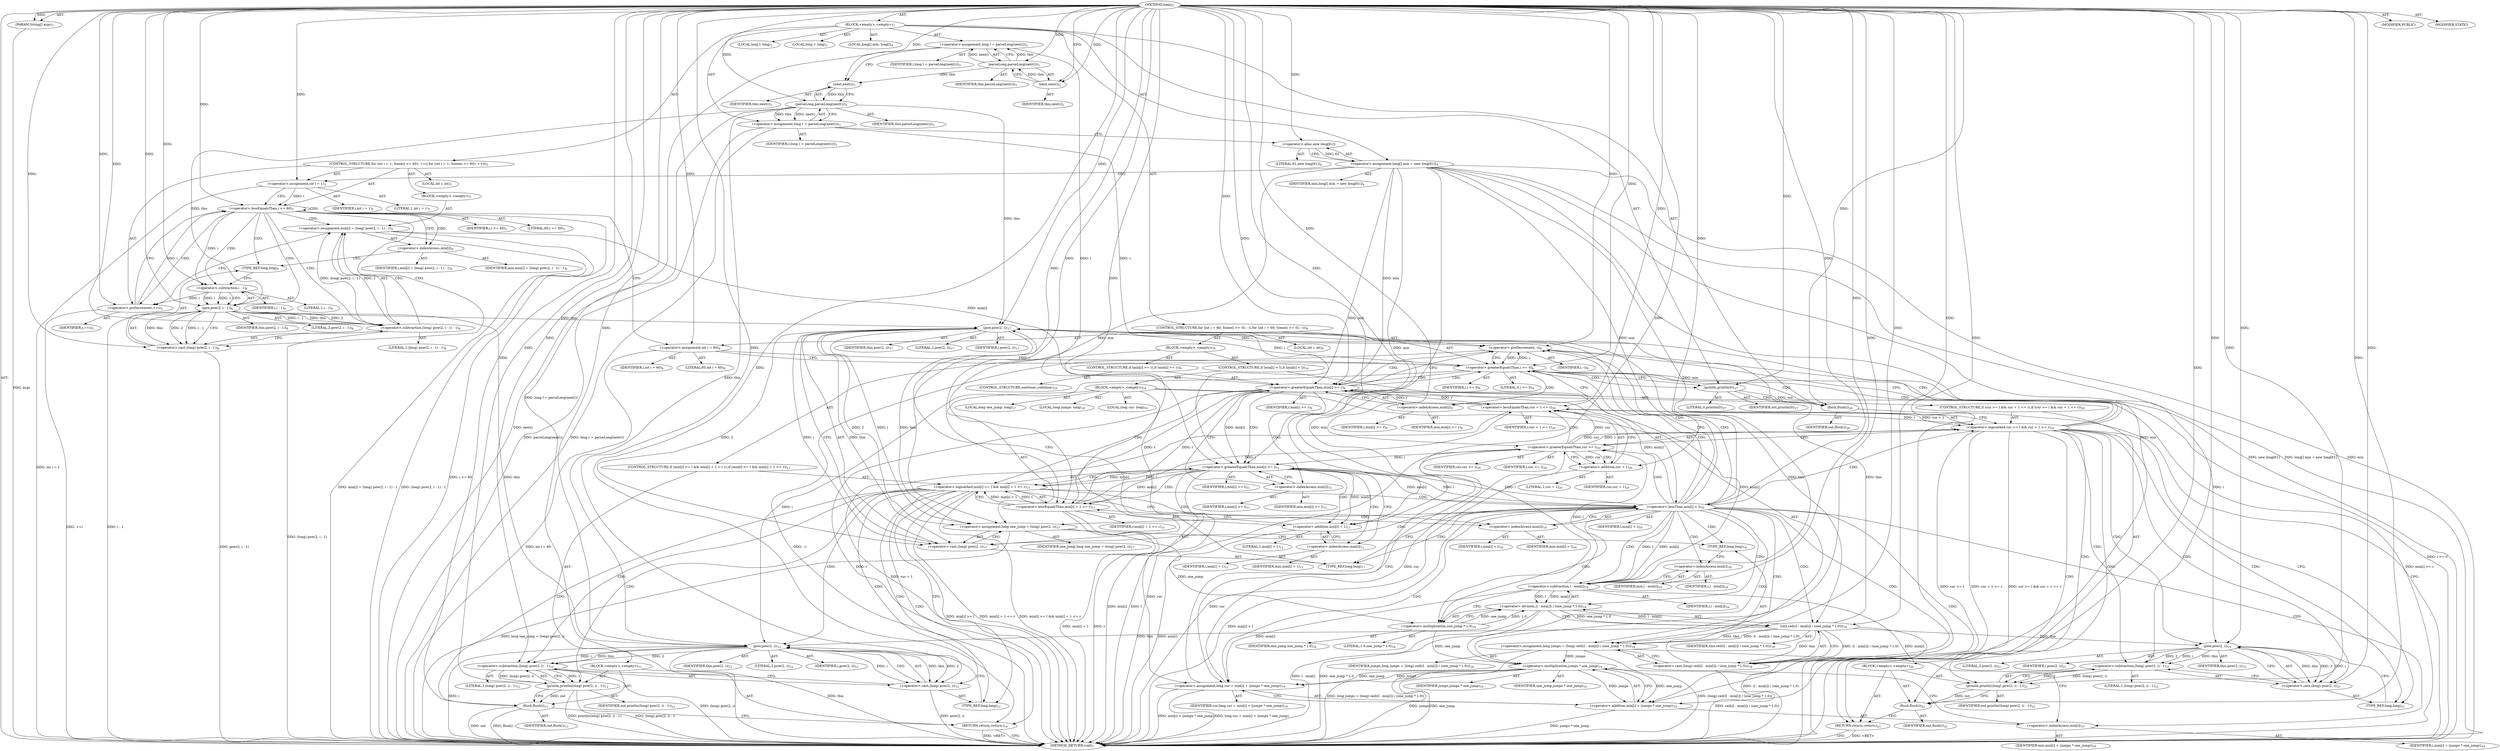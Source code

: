 digraph "main" {  
"17" [label = <(METHOD,main)<SUB>1</SUB>> ]
"18" [label = <(PARAM,String[] args)<SUB>1</SUB>> ]
"19" [label = <(BLOCK,&lt;empty&gt;,&lt;empty&gt;)<SUB>1</SUB>> ]
"20" [label = <(LOCAL,long l: long)<SUB>2</SUB>> ]
"21" [label = <(&lt;operator&gt;.assignment,long l = parseLong(next()))<SUB>2</SUB>> ]
"22" [label = <(IDENTIFIER,l,long l = parseLong(next()))<SUB>2</SUB>> ]
"23" [label = <(parseLong,parseLong(next()))<SUB>2</SUB>> ]
"24" [label = <(IDENTIFIER,this,parseLong(next()))<SUB>2</SUB>> ]
"25" [label = <(next,next())<SUB>2</SUB>> ]
"26" [label = <(IDENTIFIER,this,next())<SUB>2</SUB>> ]
"27" [label = <(LOCAL,long r: long)<SUB>3</SUB>> ]
"28" [label = <(&lt;operator&gt;.assignment,long r = parseLong(next()))<SUB>3</SUB>> ]
"29" [label = <(IDENTIFIER,r,long r = parseLong(next()))<SUB>3</SUB>> ]
"30" [label = <(parseLong,parseLong(next()))<SUB>3</SUB>> ]
"31" [label = <(IDENTIFIER,this,parseLong(next()))<SUB>3</SUB>> ]
"32" [label = <(next,next())<SUB>3</SUB>> ]
"33" [label = <(IDENTIFIER,this,next())<SUB>3</SUB>> ]
"34" [label = <(LOCAL,long[] min: long[])<SUB>4</SUB>> ]
"35" [label = <(&lt;operator&gt;.assignment,long[] min = new long[61])<SUB>4</SUB>> ]
"36" [label = <(IDENTIFIER,min,long[] min = new long[61])<SUB>4</SUB>> ]
"37" [label = <(&lt;operator&gt;.alloc,new long[61])> ]
"38" [label = <(LITERAL,61,new long[61])<SUB>4</SUB>> ]
"39" [label = <(CONTROL_STRUCTURE,for (int i = 1; Some(i &lt;= 60); ++i),for (int i = 1; Some(i &lt;= 60); ++i))<SUB>5</SUB>> ]
"40" [label = <(LOCAL,int i: int)<SUB>5</SUB>> ]
"41" [label = <(&lt;operator&gt;.assignment,int i = 1)<SUB>5</SUB>> ]
"42" [label = <(IDENTIFIER,i,int i = 1)<SUB>5</SUB>> ]
"43" [label = <(LITERAL,1,int i = 1)<SUB>5</SUB>> ]
"44" [label = <(&lt;operator&gt;.lessEqualsThan,i &lt;= 60)<SUB>5</SUB>> ]
"45" [label = <(IDENTIFIER,i,i &lt;= 60)<SUB>5</SUB>> ]
"46" [label = <(LITERAL,60,i &lt;= 60)<SUB>5</SUB>> ]
"47" [label = <(&lt;operator&gt;.preIncrement,++i)<SUB>5</SUB>> ]
"48" [label = <(IDENTIFIER,i,++i)<SUB>5</SUB>> ]
"49" [label = <(BLOCK,&lt;empty&gt;,&lt;empty&gt;)<SUB>5</SUB>> ]
"50" [label = <(&lt;operator&gt;.assignment,min[i] = (long) pow(2, i - 1) - 1)<SUB>6</SUB>> ]
"51" [label = <(&lt;operator&gt;.indexAccess,min[i])<SUB>6</SUB>> ]
"52" [label = <(IDENTIFIER,min,min[i] = (long) pow(2, i - 1) - 1)<SUB>6</SUB>> ]
"53" [label = <(IDENTIFIER,i,min[i] = (long) pow(2, i - 1) - 1)<SUB>6</SUB>> ]
"54" [label = <(&lt;operator&gt;.subtraction,(long) pow(2, i - 1) - 1)<SUB>6</SUB>> ]
"55" [label = <(&lt;operator&gt;.cast,(long) pow(2, i - 1))<SUB>6</SUB>> ]
"56" [label = <(TYPE_REF,long,long)<SUB>6</SUB>> ]
"57" [label = <(pow,pow(2, i - 1))<SUB>6</SUB>> ]
"58" [label = <(IDENTIFIER,this,pow(2, i - 1))<SUB>6</SUB>> ]
"59" [label = <(LITERAL,2,pow(2, i - 1))<SUB>6</SUB>> ]
"60" [label = <(&lt;operator&gt;.subtraction,i - 1)<SUB>6</SUB>> ]
"61" [label = <(IDENTIFIER,i,i - 1)<SUB>6</SUB>> ]
"62" [label = <(LITERAL,1,i - 1)<SUB>6</SUB>> ]
"63" [label = <(LITERAL,1,(long) pow(2, i - 1) - 1)<SUB>6</SUB>> ]
"64" [label = <(CONTROL_STRUCTURE,for (int i = 60; Some(i &gt;= 0); --i),for (int i = 60; Some(i &gt;= 0); --i))<SUB>8</SUB>> ]
"65" [label = <(LOCAL,int i: int)<SUB>8</SUB>> ]
"66" [label = <(&lt;operator&gt;.assignment,int i = 60)<SUB>8</SUB>> ]
"67" [label = <(IDENTIFIER,i,int i = 60)<SUB>8</SUB>> ]
"68" [label = <(LITERAL,60,int i = 60)<SUB>8</SUB>> ]
"69" [label = <(&lt;operator&gt;.greaterEqualsThan,i &gt;= 0)<SUB>8</SUB>> ]
"70" [label = <(IDENTIFIER,i,i &gt;= 0)<SUB>8</SUB>> ]
"71" [label = <(LITERAL,0,i &gt;= 0)<SUB>8</SUB>> ]
"72" [label = <(&lt;operator&gt;.preDecrement,--i)<SUB>8</SUB>> ]
"73" [label = <(IDENTIFIER,i,--i)<SUB>8</SUB>> ]
"74" [label = <(BLOCK,&lt;empty&gt;,&lt;empty&gt;)<SUB>8</SUB>> ]
"75" [label = <(CONTROL_STRUCTURE,if (min[i] &gt;= r),if (min[i] &gt;= r))<SUB>9</SUB>> ]
"76" [label = <(&lt;operator&gt;.greaterEqualsThan,min[i] &gt;= r)<SUB>9</SUB>> ]
"77" [label = <(&lt;operator&gt;.indexAccess,min[i])<SUB>9</SUB>> ]
"78" [label = <(IDENTIFIER,min,min[i] &gt;= r)<SUB>9</SUB>> ]
"79" [label = <(IDENTIFIER,i,min[i] &gt;= r)<SUB>9</SUB>> ]
"80" [label = <(IDENTIFIER,r,min[i] &gt;= r)<SUB>9</SUB>> ]
"81" [label = <(CONTROL_STRUCTURE,continue;,continue;)<SUB>10</SUB>> ]
"82" [label = <(CONTROL_STRUCTURE,if (min[i] &gt;= l &amp;&amp; min[i] + 1 &lt;= r),if (min[i] &gt;= l &amp;&amp; min[i] + 1 &lt;= r))<SUB>11</SUB>> ]
"83" [label = <(&lt;operator&gt;.logicalAnd,min[i] &gt;= l &amp;&amp; min[i] + 1 &lt;= r)<SUB>11</SUB>> ]
"84" [label = <(&lt;operator&gt;.greaterEqualsThan,min[i] &gt;= l)<SUB>11</SUB>> ]
"85" [label = <(&lt;operator&gt;.indexAccess,min[i])<SUB>11</SUB>> ]
"86" [label = <(IDENTIFIER,min,min[i] &gt;= l)<SUB>11</SUB>> ]
"87" [label = <(IDENTIFIER,i,min[i] &gt;= l)<SUB>11</SUB>> ]
"88" [label = <(IDENTIFIER,l,min[i] &gt;= l)<SUB>11</SUB>> ]
"89" [label = <(&lt;operator&gt;.lessEqualsThan,min[i] + 1 &lt;= r)<SUB>11</SUB>> ]
"90" [label = <(&lt;operator&gt;.addition,min[i] + 1)<SUB>11</SUB>> ]
"91" [label = <(&lt;operator&gt;.indexAccess,min[i])<SUB>11</SUB>> ]
"92" [label = <(IDENTIFIER,min,min[i] + 1)<SUB>11</SUB>> ]
"93" [label = <(IDENTIFIER,i,min[i] + 1)<SUB>11</SUB>> ]
"94" [label = <(LITERAL,1,min[i] + 1)<SUB>11</SUB>> ]
"95" [label = <(IDENTIFIER,r,min[i] + 1 &lt;= r)<SUB>11</SUB>> ]
"96" [label = <(BLOCK,&lt;empty&gt;,&lt;empty&gt;)<SUB>11</SUB>> ]
"97" [label = <(println,println((long) pow(2, i) - 1))<SUB>12</SUB>> ]
"98" [label = <(IDENTIFIER,out,println((long) pow(2, i) - 1))<SUB>12</SUB>> ]
"99" [label = <(&lt;operator&gt;.subtraction,(long) pow(2, i) - 1)<SUB>12</SUB>> ]
"100" [label = <(&lt;operator&gt;.cast,(long) pow(2, i))<SUB>12</SUB>> ]
"101" [label = <(TYPE_REF,long,long)<SUB>12</SUB>> ]
"102" [label = <(pow,pow(2, i))<SUB>12</SUB>> ]
"103" [label = <(IDENTIFIER,this,pow(2, i))<SUB>12</SUB>> ]
"104" [label = <(LITERAL,2,pow(2, i))<SUB>12</SUB>> ]
"105" [label = <(IDENTIFIER,i,pow(2, i))<SUB>12</SUB>> ]
"106" [label = <(LITERAL,1,(long) pow(2, i) - 1)<SUB>12</SUB>> ]
"107" [label = <(flush,flush())<SUB>13</SUB>> ]
"108" [label = <(IDENTIFIER,out,flush())<SUB>13</SUB>> ]
"109" [label = <(RETURN,return;,return;)<SUB>14</SUB>> ]
"110" [label = <(CONTROL_STRUCTURE,if (min[i] &lt; l),if (min[i] &lt; l))<SUB>16</SUB>> ]
"111" [label = <(&lt;operator&gt;.lessThan,min[i] &lt; l)<SUB>16</SUB>> ]
"112" [label = <(&lt;operator&gt;.indexAccess,min[i])<SUB>16</SUB>> ]
"113" [label = <(IDENTIFIER,min,min[i] &lt; l)<SUB>16</SUB>> ]
"114" [label = <(IDENTIFIER,i,min[i] &lt; l)<SUB>16</SUB>> ]
"115" [label = <(IDENTIFIER,l,min[i] &lt; l)<SUB>16</SUB>> ]
"116" [label = <(BLOCK,&lt;empty&gt;,&lt;empty&gt;)<SUB>16</SUB>> ]
"117" [label = <(LOCAL,long one_jump: long)<SUB>17</SUB>> ]
"118" [label = <(&lt;operator&gt;.assignment,long one_jump = (long) pow(2, i))<SUB>17</SUB>> ]
"119" [label = <(IDENTIFIER,one_jump,long one_jump = (long) pow(2, i))<SUB>17</SUB>> ]
"120" [label = <(&lt;operator&gt;.cast,(long) pow(2, i))<SUB>17</SUB>> ]
"121" [label = <(TYPE_REF,long,long)<SUB>17</SUB>> ]
"122" [label = <(pow,pow(2, i))<SUB>17</SUB>> ]
"123" [label = <(IDENTIFIER,this,pow(2, i))<SUB>17</SUB>> ]
"124" [label = <(LITERAL,2,pow(2, i))<SUB>17</SUB>> ]
"125" [label = <(IDENTIFIER,i,pow(2, i))<SUB>17</SUB>> ]
"126" [label = <(LOCAL,long jumps: long)<SUB>18</SUB>> ]
"127" [label = <(&lt;operator&gt;.assignment,long jumps = (long) ceil((l - min[i]) / (one_jump * 1.0)))<SUB>18</SUB>> ]
"128" [label = <(IDENTIFIER,jumps,long jumps = (long) ceil((l - min[i]) / (one_jump * 1.0)))<SUB>18</SUB>> ]
"129" [label = <(&lt;operator&gt;.cast,(long) ceil((l - min[i]) / (one_jump * 1.0)))<SUB>18</SUB>> ]
"130" [label = <(TYPE_REF,long,long)<SUB>18</SUB>> ]
"131" [label = <(ceil,ceil((l - min[i]) / (one_jump * 1.0)))<SUB>18</SUB>> ]
"132" [label = <(IDENTIFIER,this,ceil((l - min[i]) / (one_jump * 1.0)))<SUB>18</SUB>> ]
"133" [label = <(&lt;operator&gt;.division,(l - min[i]) / (one_jump * 1.0))<SUB>18</SUB>> ]
"134" [label = <(&lt;operator&gt;.subtraction,l - min[i])<SUB>18</SUB>> ]
"135" [label = <(IDENTIFIER,l,l - min[i])<SUB>18</SUB>> ]
"136" [label = <(&lt;operator&gt;.indexAccess,min[i])<SUB>18</SUB>> ]
"137" [label = <(IDENTIFIER,min,l - min[i])<SUB>18</SUB>> ]
"138" [label = <(IDENTIFIER,i,l - min[i])<SUB>18</SUB>> ]
"139" [label = <(&lt;operator&gt;.multiplication,one_jump * 1.0)<SUB>18</SUB>> ]
"140" [label = <(IDENTIFIER,one_jump,one_jump * 1.0)<SUB>18</SUB>> ]
"141" [label = <(LITERAL,1.0,one_jump * 1.0)<SUB>18</SUB>> ]
"142" [label = <(LOCAL,long cur: long)<SUB>19</SUB>> ]
"143" [label = <(&lt;operator&gt;.assignment,long cur = min[i] + (jumps * one_jump))<SUB>19</SUB>> ]
"144" [label = <(IDENTIFIER,cur,long cur = min[i] + (jumps * one_jump))<SUB>19</SUB>> ]
"145" [label = <(&lt;operator&gt;.addition,min[i] + (jumps * one_jump))<SUB>19</SUB>> ]
"146" [label = <(&lt;operator&gt;.indexAccess,min[i])<SUB>19</SUB>> ]
"147" [label = <(IDENTIFIER,min,min[i] + (jumps * one_jump))<SUB>19</SUB>> ]
"148" [label = <(IDENTIFIER,i,min[i] + (jumps * one_jump))<SUB>19</SUB>> ]
"149" [label = <(&lt;operator&gt;.multiplication,jumps * one_jump)<SUB>19</SUB>> ]
"150" [label = <(IDENTIFIER,jumps,jumps * one_jump)<SUB>19</SUB>> ]
"151" [label = <(IDENTIFIER,one_jump,jumps * one_jump)<SUB>19</SUB>> ]
"152" [label = <(CONTROL_STRUCTURE,if (cur &gt;= l &amp;&amp; cur + 1 &lt;= r),if (cur &gt;= l &amp;&amp; cur + 1 &lt;= r))<SUB>20</SUB>> ]
"153" [label = <(&lt;operator&gt;.logicalAnd,cur &gt;= l &amp;&amp; cur + 1 &lt;= r)<SUB>20</SUB>> ]
"154" [label = <(&lt;operator&gt;.greaterEqualsThan,cur &gt;= l)<SUB>20</SUB>> ]
"155" [label = <(IDENTIFIER,cur,cur &gt;= l)<SUB>20</SUB>> ]
"156" [label = <(IDENTIFIER,l,cur &gt;= l)<SUB>20</SUB>> ]
"157" [label = <(&lt;operator&gt;.lessEqualsThan,cur + 1 &lt;= r)<SUB>20</SUB>> ]
"158" [label = <(&lt;operator&gt;.addition,cur + 1)<SUB>20</SUB>> ]
"159" [label = <(IDENTIFIER,cur,cur + 1)<SUB>20</SUB>> ]
"160" [label = <(LITERAL,1,cur + 1)<SUB>20</SUB>> ]
"161" [label = <(IDENTIFIER,r,cur + 1 &lt;= r)<SUB>20</SUB>> ]
"162" [label = <(BLOCK,&lt;empty&gt;,&lt;empty&gt;)<SUB>20</SUB>> ]
"163" [label = <(println,println((long) pow(2, i) - 1))<SUB>21</SUB>> ]
"164" [label = <(IDENTIFIER,out,println((long) pow(2, i) - 1))<SUB>21</SUB>> ]
"165" [label = <(&lt;operator&gt;.subtraction,(long) pow(2, i) - 1)<SUB>21</SUB>> ]
"166" [label = <(&lt;operator&gt;.cast,(long) pow(2, i))<SUB>21</SUB>> ]
"167" [label = <(TYPE_REF,long,long)<SUB>21</SUB>> ]
"168" [label = <(pow,pow(2, i))<SUB>21</SUB>> ]
"169" [label = <(IDENTIFIER,this,pow(2, i))<SUB>21</SUB>> ]
"170" [label = <(LITERAL,2,pow(2, i))<SUB>21</SUB>> ]
"171" [label = <(IDENTIFIER,i,pow(2, i))<SUB>21</SUB>> ]
"172" [label = <(LITERAL,1,(long) pow(2, i) - 1)<SUB>21</SUB>> ]
"173" [label = <(flush,flush())<SUB>22</SUB>> ]
"174" [label = <(IDENTIFIER,out,flush())<SUB>22</SUB>> ]
"175" [label = <(RETURN,return;,return;)<SUB>23</SUB>> ]
"176" [label = <(println,println(0))<SUB>27</SUB>> ]
"177" [label = <(IDENTIFIER,out,println(0))<SUB>27</SUB>> ]
"178" [label = <(LITERAL,0,println(0))<SUB>27</SUB>> ]
"179" [label = <(flush,flush())<SUB>28</SUB>> ]
"180" [label = <(IDENTIFIER,out,flush())<SUB>28</SUB>> ]
"181" [label = <(MODIFIER,PUBLIC)> ]
"182" [label = <(MODIFIER,STATIC)> ]
"183" [label = <(METHOD_RETURN,void)<SUB>1</SUB>> ]
  "17" -> "18"  [ label = "AST: "] 
  "17" -> "19"  [ label = "AST: "] 
  "17" -> "181"  [ label = "AST: "] 
  "17" -> "182"  [ label = "AST: "] 
  "17" -> "183"  [ label = "AST: "] 
  "19" -> "20"  [ label = "AST: "] 
  "19" -> "21"  [ label = "AST: "] 
  "19" -> "27"  [ label = "AST: "] 
  "19" -> "28"  [ label = "AST: "] 
  "19" -> "34"  [ label = "AST: "] 
  "19" -> "35"  [ label = "AST: "] 
  "19" -> "39"  [ label = "AST: "] 
  "19" -> "64"  [ label = "AST: "] 
  "19" -> "176"  [ label = "AST: "] 
  "19" -> "179"  [ label = "AST: "] 
  "21" -> "22"  [ label = "AST: "] 
  "21" -> "23"  [ label = "AST: "] 
  "23" -> "24"  [ label = "AST: "] 
  "23" -> "25"  [ label = "AST: "] 
  "25" -> "26"  [ label = "AST: "] 
  "28" -> "29"  [ label = "AST: "] 
  "28" -> "30"  [ label = "AST: "] 
  "30" -> "31"  [ label = "AST: "] 
  "30" -> "32"  [ label = "AST: "] 
  "32" -> "33"  [ label = "AST: "] 
  "35" -> "36"  [ label = "AST: "] 
  "35" -> "37"  [ label = "AST: "] 
  "37" -> "38"  [ label = "AST: "] 
  "39" -> "40"  [ label = "AST: "] 
  "39" -> "41"  [ label = "AST: "] 
  "39" -> "44"  [ label = "AST: "] 
  "39" -> "47"  [ label = "AST: "] 
  "39" -> "49"  [ label = "AST: "] 
  "41" -> "42"  [ label = "AST: "] 
  "41" -> "43"  [ label = "AST: "] 
  "44" -> "45"  [ label = "AST: "] 
  "44" -> "46"  [ label = "AST: "] 
  "47" -> "48"  [ label = "AST: "] 
  "49" -> "50"  [ label = "AST: "] 
  "50" -> "51"  [ label = "AST: "] 
  "50" -> "54"  [ label = "AST: "] 
  "51" -> "52"  [ label = "AST: "] 
  "51" -> "53"  [ label = "AST: "] 
  "54" -> "55"  [ label = "AST: "] 
  "54" -> "63"  [ label = "AST: "] 
  "55" -> "56"  [ label = "AST: "] 
  "55" -> "57"  [ label = "AST: "] 
  "57" -> "58"  [ label = "AST: "] 
  "57" -> "59"  [ label = "AST: "] 
  "57" -> "60"  [ label = "AST: "] 
  "60" -> "61"  [ label = "AST: "] 
  "60" -> "62"  [ label = "AST: "] 
  "64" -> "65"  [ label = "AST: "] 
  "64" -> "66"  [ label = "AST: "] 
  "64" -> "69"  [ label = "AST: "] 
  "64" -> "72"  [ label = "AST: "] 
  "64" -> "74"  [ label = "AST: "] 
  "66" -> "67"  [ label = "AST: "] 
  "66" -> "68"  [ label = "AST: "] 
  "69" -> "70"  [ label = "AST: "] 
  "69" -> "71"  [ label = "AST: "] 
  "72" -> "73"  [ label = "AST: "] 
  "74" -> "75"  [ label = "AST: "] 
  "74" -> "82"  [ label = "AST: "] 
  "74" -> "110"  [ label = "AST: "] 
  "75" -> "76"  [ label = "AST: "] 
  "75" -> "81"  [ label = "AST: "] 
  "76" -> "77"  [ label = "AST: "] 
  "76" -> "80"  [ label = "AST: "] 
  "77" -> "78"  [ label = "AST: "] 
  "77" -> "79"  [ label = "AST: "] 
  "82" -> "83"  [ label = "AST: "] 
  "82" -> "96"  [ label = "AST: "] 
  "83" -> "84"  [ label = "AST: "] 
  "83" -> "89"  [ label = "AST: "] 
  "84" -> "85"  [ label = "AST: "] 
  "84" -> "88"  [ label = "AST: "] 
  "85" -> "86"  [ label = "AST: "] 
  "85" -> "87"  [ label = "AST: "] 
  "89" -> "90"  [ label = "AST: "] 
  "89" -> "95"  [ label = "AST: "] 
  "90" -> "91"  [ label = "AST: "] 
  "90" -> "94"  [ label = "AST: "] 
  "91" -> "92"  [ label = "AST: "] 
  "91" -> "93"  [ label = "AST: "] 
  "96" -> "97"  [ label = "AST: "] 
  "96" -> "107"  [ label = "AST: "] 
  "96" -> "109"  [ label = "AST: "] 
  "97" -> "98"  [ label = "AST: "] 
  "97" -> "99"  [ label = "AST: "] 
  "99" -> "100"  [ label = "AST: "] 
  "99" -> "106"  [ label = "AST: "] 
  "100" -> "101"  [ label = "AST: "] 
  "100" -> "102"  [ label = "AST: "] 
  "102" -> "103"  [ label = "AST: "] 
  "102" -> "104"  [ label = "AST: "] 
  "102" -> "105"  [ label = "AST: "] 
  "107" -> "108"  [ label = "AST: "] 
  "110" -> "111"  [ label = "AST: "] 
  "110" -> "116"  [ label = "AST: "] 
  "111" -> "112"  [ label = "AST: "] 
  "111" -> "115"  [ label = "AST: "] 
  "112" -> "113"  [ label = "AST: "] 
  "112" -> "114"  [ label = "AST: "] 
  "116" -> "117"  [ label = "AST: "] 
  "116" -> "118"  [ label = "AST: "] 
  "116" -> "126"  [ label = "AST: "] 
  "116" -> "127"  [ label = "AST: "] 
  "116" -> "142"  [ label = "AST: "] 
  "116" -> "143"  [ label = "AST: "] 
  "116" -> "152"  [ label = "AST: "] 
  "118" -> "119"  [ label = "AST: "] 
  "118" -> "120"  [ label = "AST: "] 
  "120" -> "121"  [ label = "AST: "] 
  "120" -> "122"  [ label = "AST: "] 
  "122" -> "123"  [ label = "AST: "] 
  "122" -> "124"  [ label = "AST: "] 
  "122" -> "125"  [ label = "AST: "] 
  "127" -> "128"  [ label = "AST: "] 
  "127" -> "129"  [ label = "AST: "] 
  "129" -> "130"  [ label = "AST: "] 
  "129" -> "131"  [ label = "AST: "] 
  "131" -> "132"  [ label = "AST: "] 
  "131" -> "133"  [ label = "AST: "] 
  "133" -> "134"  [ label = "AST: "] 
  "133" -> "139"  [ label = "AST: "] 
  "134" -> "135"  [ label = "AST: "] 
  "134" -> "136"  [ label = "AST: "] 
  "136" -> "137"  [ label = "AST: "] 
  "136" -> "138"  [ label = "AST: "] 
  "139" -> "140"  [ label = "AST: "] 
  "139" -> "141"  [ label = "AST: "] 
  "143" -> "144"  [ label = "AST: "] 
  "143" -> "145"  [ label = "AST: "] 
  "145" -> "146"  [ label = "AST: "] 
  "145" -> "149"  [ label = "AST: "] 
  "146" -> "147"  [ label = "AST: "] 
  "146" -> "148"  [ label = "AST: "] 
  "149" -> "150"  [ label = "AST: "] 
  "149" -> "151"  [ label = "AST: "] 
  "152" -> "153"  [ label = "AST: "] 
  "152" -> "162"  [ label = "AST: "] 
  "153" -> "154"  [ label = "AST: "] 
  "153" -> "157"  [ label = "AST: "] 
  "154" -> "155"  [ label = "AST: "] 
  "154" -> "156"  [ label = "AST: "] 
  "157" -> "158"  [ label = "AST: "] 
  "157" -> "161"  [ label = "AST: "] 
  "158" -> "159"  [ label = "AST: "] 
  "158" -> "160"  [ label = "AST: "] 
  "162" -> "163"  [ label = "AST: "] 
  "162" -> "173"  [ label = "AST: "] 
  "162" -> "175"  [ label = "AST: "] 
  "163" -> "164"  [ label = "AST: "] 
  "163" -> "165"  [ label = "AST: "] 
  "165" -> "166"  [ label = "AST: "] 
  "165" -> "172"  [ label = "AST: "] 
  "166" -> "167"  [ label = "AST: "] 
  "166" -> "168"  [ label = "AST: "] 
  "168" -> "169"  [ label = "AST: "] 
  "168" -> "170"  [ label = "AST: "] 
  "168" -> "171"  [ label = "AST: "] 
  "173" -> "174"  [ label = "AST: "] 
  "176" -> "177"  [ label = "AST: "] 
  "176" -> "178"  [ label = "AST: "] 
  "179" -> "180"  [ label = "AST: "] 
  "21" -> "32"  [ label = "CFG: "] 
  "28" -> "37"  [ label = "CFG: "] 
  "35" -> "41"  [ label = "CFG: "] 
  "176" -> "179"  [ label = "CFG: "] 
  "179" -> "183"  [ label = "CFG: "] 
  "23" -> "21"  [ label = "CFG: "] 
  "30" -> "28"  [ label = "CFG: "] 
  "37" -> "35"  [ label = "CFG: "] 
  "41" -> "44"  [ label = "CFG: "] 
  "44" -> "51"  [ label = "CFG: "] 
  "44" -> "66"  [ label = "CFG: "] 
  "47" -> "44"  [ label = "CFG: "] 
  "66" -> "69"  [ label = "CFG: "] 
  "69" -> "77"  [ label = "CFG: "] 
  "69" -> "176"  [ label = "CFG: "] 
  "72" -> "69"  [ label = "CFG: "] 
  "25" -> "23"  [ label = "CFG: "] 
  "32" -> "30"  [ label = "CFG: "] 
  "50" -> "47"  [ label = "CFG: "] 
  "51" -> "56"  [ label = "CFG: "] 
  "54" -> "50"  [ label = "CFG: "] 
  "76" -> "72"  [ label = "CFG: "] 
  "76" -> "85"  [ label = "CFG: "] 
  "83" -> "101"  [ label = "CFG: "] 
  "83" -> "112"  [ label = "CFG: "] 
  "111" -> "121"  [ label = "CFG: "] 
  "111" -> "72"  [ label = "CFG: "] 
  "55" -> "54"  [ label = "CFG: "] 
  "77" -> "76"  [ label = "CFG: "] 
  "84" -> "83"  [ label = "CFG: "] 
  "84" -> "91"  [ label = "CFG: "] 
  "89" -> "83"  [ label = "CFG: "] 
  "97" -> "107"  [ label = "CFG: "] 
  "107" -> "109"  [ label = "CFG: "] 
  "109" -> "183"  [ label = "CFG: "] 
  "112" -> "111"  [ label = "CFG: "] 
  "118" -> "130"  [ label = "CFG: "] 
  "127" -> "146"  [ label = "CFG: "] 
  "143" -> "154"  [ label = "CFG: "] 
  "56" -> "60"  [ label = "CFG: "] 
  "57" -> "55"  [ label = "CFG: "] 
  "85" -> "84"  [ label = "CFG: "] 
  "90" -> "89"  [ label = "CFG: "] 
  "99" -> "97"  [ label = "CFG: "] 
  "120" -> "118"  [ label = "CFG: "] 
  "129" -> "127"  [ label = "CFG: "] 
  "145" -> "143"  [ label = "CFG: "] 
  "153" -> "167"  [ label = "CFG: "] 
  "153" -> "72"  [ label = "CFG: "] 
  "60" -> "57"  [ label = "CFG: "] 
  "91" -> "90"  [ label = "CFG: "] 
  "100" -> "99"  [ label = "CFG: "] 
  "121" -> "122"  [ label = "CFG: "] 
  "122" -> "120"  [ label = "CFG: "] 
  "130" -> "136"  [ label = "CFG: "] 
  "131" -> "129"  [ label = "CFG: "] 
  "146" -> "149"  [ label = "CFG: "] 
  "149" -> "145"  [ label = "CFG: "] 
  "154" -> "153"  [ label = "CFG: "] 
  "154" -> "158"  [ label = "CFG: "] 
  "157" -> "153"  [ label = "CFG: "] 
  "163" -> "173"  [ label = "CFG: "] 
  "173" -> "175"  [ label = "CFG: "] 
  "175" -> "183"  [ label = "CFG: "] 
  "101" -> "102"  [ label = "CFG: "] 
  "102" -> "100"  [ label = "CFG: "] 
  "133" -> "131"  [ label = "CFG: "] 
  "158" -> "157"  [ label = "CFG: "] 
  "165" -> "163"  [ label = "CFG: "] 
  "134" -> "139"  [ label = "CFG: "] 
  "139" -> "133"  [ label = "CFG: "] 
  "166" -> "165"  [ label = "CFG: "] 
  "136" -> "134"  [ label = "CFG: "] 
  "167" -> "168"  [ label = "CFG: "] 
  "168" -> "166"  [ label = "CFG: "] 
  "17" -> "25"  [ label = "CFG: "] 
  "109" -> "183"  [ label = "DDG: &lt;RET&gt;"] 
  "175" -> "183"  [ label = "DDG: &lt;RET&gt;"] 
  "18" -> "183"  [ label = "DDG: args"] 
  "21" -> "183"  [ label = "DDG: long l = parseLong(next())"] 
  "30" -> "183"  [ label = "DDG: next()"] 
  "28" -> "183"  [ label = "DDG: parseLong(next())"] 
  "28" -> "183"  [ label = "DDG: long r = parseLong(next())"] 
  "35" -> "183"  [ label = "DDG: min"] 
  "35" -> "183"  [ label = "DDG: new long[61]"] 
  "35" -> "183"  [ label = "DDG: long[] min = new long[61]"] 
  "41" -> "183"  [ label = "DDG: int i = 1"] 
  "44" -> "183"  [ label = "DDG: i &lt;= 60"] 
  "66" -> "183"  [ label = "DDG: int i = 60"] 
  "69" -> "183"  [ label = "DDG: i &gt;= 0"] 
  "76" -> "183"  [ label = "DDG: r"] 
  "76" -> "183"  [ label = "DDG: min[i] &gt;= r"] 
  "84" -> "183"  [ label = "DDG: min[i]"] 
  "84" -> "183"  [ label = "DDG: l"] 
  "83" -> "183"  [ label = "DDG: min[i] &gt;= l"] 
  "90" -> "183"  [ label = "DDG: min[i]"] 
  "89" -> "183"  [ label = "DDG: min[i] + 1"] 
  "89" -> "183"  [ label = "DDG: r"] 
  "83" -> "183"  [ label = "DDG: min[i] + 1 &lt;= r"] 
  "83" -> "183"  [ label = "DDG: min[i] &gt;= l &amp;&amp; min[i] + 1 &lt;= r"] 
  "111" -> "183"  [ label = "DDG: min[i] &lt; l"] 
  "118" -> "183"  [ label = "DDG: long one_jump = (long) pow(2, i)"] 
  "133" -> "183"  [ label = "DDG: l - min[i]"] 
  "133" -> "183"  [ label = "DDG: one_jump * 1.0"] 
  "131" -> "183"  [ label = "DDG: (l - min[i]) / (one_jump * 1.0)"] 
  "129" -> "183"  [ label = "DDG: ceil((l - min[i]) / (one_jump * 1.0))"] 
  "127" -> "183"  [ label = "DDG: (long) ceil((l - min[i]) / (one_jump * 1.0))"] 
  "127" -> "183"  [ label = "DDG: long jumps = (long) ceil((l - min[i]) / (one_jump * 1.0))"] 
  "149" -> "183"  [ label = "DDG: jumps"] 
  "149" -> "183"  [ label = "DDG: one_jump"] 
  "145" -> "183"  [ label = "DDG: jumps * one_jump"] 
  "143" -> "183"  [ label = "DDG: min[i] + (jumps * one_jump)"] 
  "143" -> "183"  [ label = "DDG: long cur = min[i] + (jumps * one_jump)"] 
  "154" -> "183"  [ label = "DDG: cur"] 
  "153" -> "183"  [ label = "DDG: cur &gt;= l"] 
  "158" -> "183"  [ label = "DDG: cur"] 
  "157" -> "183"  [ label = "DDG: cur + 1"] 
  "153" -> "183"  [ label = "DDG: cur + 1 &lt;= r"] 
  "153" -> "183"  [ label = "DDG: cur &gt;= l &amp;&amp; cur + 1 &lt;= r"] 
  "102" -> "183"  [ label = "DDG: this"] 
  "102" -> "183"  [ label = "DDG: i"] 
  "100" -> "183"  [ label = "DDG: pow(2, i)"] 
  "99" -> "183"  [ label = "DDG: (long) pow(2, i)"] 
  "97" -> "183"  [ label = "DDG: (long) pow(2, i) - 1"] 
  "97" -> "183"  [ label = "DDG: println((long) pow(2, i) - 1)"] 
  "107" -> "183"  [ label = "DDG: out"] 
  "107" -> "183"  [ label = "DDG: flush()"] 
  "72" -> "183"  [ label = "DDG: --i"] 
  "57" -> "183"  [ label = "DDG: i - 1"] 
  "55" -> "183"  [ label = "DDG: pow(2, i - 1)"] 
  "54" -> "183"  [ label = "DDG: (long) pow(2, i - 1)"] 
  "50" -> "183"  [ label = "DDG: (long) pow(2, i - 1) - 1"] 
  "50" -> "183"  [ label = "DDG: min[i] = (long) pow(2, i - 1) - 1"] 
  "47" -> "183"  [ label = "DDG: ++i"] 
  "17" -> "18"  [ label = "DDG: "] 
  "23" -> "21"  [ label = "DDG: this"] 
  "23" -> "21"  [ label = "DDG: next()"] 
  "30" -> "28"  [ label = "DDG: this"] 
  "30" -> "28"  [ label = "DDG: next()"] 
  "37" -> "35"  [ label = "DDG: 61"] 
  "17" -> "41"  [ label = "DDG: "] 
  "17" -> "66"  [ label = "DDG: "] 
  "17" -> "176"  [ label = "DDG: "] 
  "176" -> "179"  [ label = "DDG: out"] 
  "17" -> "179"  [ label = "DDG: "] 
  "25" -> "23"  [ label = "DDG: this"] 
  "17" -> "23"  [ label = "DDG: "] 
  "32" -> "30"  [ label = "DDG: this"] 
  "17" -> "30"  [ label = "DDG: "] 
  "17" -> "37"  [ label = "DDG: "] 
  "41" -> "44"  [ label = "DDG: i"] 
  "47" -> "44"  [ label = "DDG: i"] 
  "17" -> "44"  [ label = "DDG: "] 
  "60" -> "47"  [ label = "DDG: i"] 
  "17" -> "47"  [ label = "DDG: "] 
  "54" -> "50"  [ label = "DDG: (long) pow(2, i - 1)"] 
  "54" -> "50"  [ label = "DDG: 1"] 
  "66" -> "69"  [ label = "DDG: i"] 
  "72" -> "69"  [ label = "DDG: i"] 
  "17" -> "69"  [ label = "DDG: "] 
  "69" -> "72"  [ label = "DDG: i"] 
  "122" -> "72"  [ label = "DDG: i"] 
  "17" -> "72"  [ label = "DDG: "] 
  "17" -> "25"  [ label = "DDG: "] 
  "23" -> "32"  [ label = "DDG: this"] 
  "17" -> "32"  [ label = "DDG: "] 
  "17" -> "54"  [ label = "DDG: "] 
  "57" -> "54"  [ label = "DDG: this"] 
  "57" -> "54"  [ label = "DDG: 2"] 
  "57" -> "54"  [ label = "DDG: i - 1"] 
  "35" -> "76"  [ label = "DDG: min"] 
  "111" -> "76"  [ label = "DDG: min[i]"] 
  "50" -> "76"  [ label = "DDG: min[i]"] 
  "134" -> "76"  [ label = "DDG: min[i]"] 
  "28" -> "76"  [ label = "DDG: r"] 
  "89" -> "76"  [ label = "DDG: r"] 
  "157" -> "76"  [ label = "DDG: r"] 
  "17" -> "76"  [ label = "DDG: "] 
  "84" -> "83"  [ label = "DDG: min[i]"] 
  "84" -> "83"  [ label = "DDG: l"] 
  "89" -> "83"  [ label = "DDG: min[i] + 1"] 
  "89" -> "83"  [ label = "DDG: r"] 
  "17" -> "109"  [ label = "DDG: "] 
  "35" -> "111"  [ label = "DDG: min"] 
  "84" -> "111"  [ label = "DDG: min[i]"] 
  "84" -> "111"  [ label = "DDG: l"] 
  "17" -> "111"  [ label = "DDG: "] 
  "17" -> "118"  [ label = "DDG: "] 
  "122" -> "118"  [ label = "DDG: this"] 
  "122" -> "118"  [ label = "DDG: 2"] 
  "122" -> "118"  [ label = "DDG: i"] 
  "17" -> "127"  [ label = "DDG: "] 
  "131" -> "127"  [ label = "DDG: this"] 
  "131" -> "127"  [ label = "DDG: (l - min[i]) / (one_jump * 1.0)"] 
  "35" -> "143"  [ label = "DDG: min"] 
  "134" -> "143"  [ label = "DDG: min[i]"] 
  "149" -> "143"  [ label = "DDG: jumps"] 
  "149" -> "143"  [ label = "DDG: one_jump"] 
  "17" -> "55"  [ label = "DDG: "] 
  "57" -> "55"  [ label = "DDG: this"] 
  "57" -> "55"  [ label = "DDG: 2"] 
  "57" -> "55"  [ label = "DDG: i - 1"] 
  "35" -> "84"  [ label = "DDG: min"] 
  "76" -> "84"  [ label = "DDG: min[i]"] 
  "21" -> "84"  [ label = "DDG: l"] 
  "111" -> "84"  [ label = "DDG: l"] 
  "154" -> "84"  [ label = "DDG: l"] 
  "17" -> "84"  [ label = "DDG: "] 
  "35" -> "89"  [ label = "DDG: min"] 
  "84" -> "89"  [ label = "DDG: min[i]"] 
  "17" -> "89"  [ label = "DDG: "] 
  "76" -> "89"  [ label = "DDG: r"] 
  "17" -> "97"  [ label = "DDG: "] 
  "99" -> "97"  [ label = "DDG: (long) pow(2, i)"] 
  "99" -> "97"  [ label = "DDG: 1"] 
  "97" -> "107"  [ label = "DDG: out"] 
  "17" -> "107"  [ label = "DDG: "] 
  "30" -> "57"  [ label = "DDG: this"] 
  "17" -> "57"  [ label = "DDG: "] 
  "60" -> "57"  [ label = "DDG: i"] 
  "60" -> "57"  [ label = "DDG: 1"] 
  "35" -> "90"  [ label = "DDG: min"] 
  "84" -> "90"  [ label = "DDG: min[i]"] 
  "17" -> "90"  [ label = "DDG: "] 
  "17" -> "99"  [ label = "DDG: "] 
  "102" -> "99"  [ label = "DDG: this"] 
  "102" -> "99"  [ label = "DDG: 2"] 
  "102" -> "99"  [ label = "DDG: i"] 
  "17" -> "120"  [ label = "DDG: "] 
  "122" -> "120"  [ label = "DDG: this"] 
  "122" -> "120"  [ label = "DDG: 2"] 
  "122" -> "120"  [ label = "DDG: i"] 
  "17" -> "129"  [ label = "DDG: "] 
  "131" -> "129"  [ label = "DDG: this"] 
  "131" -> "129"  [ label = "DDG: (l - min[i]) / (one_jump * 1.0)"] 
  "35" -> "145"  [ label = "DDG: min"] 
  "134" -> "145"  [ label = "DDG: min[i]"] 
  "149" -> "145"  [ label = "DDG: jumps"] 
  "149" -> "145"  [ label = "DDG: one_jump"] 
  "154" -> "153"  [ label = "DDG: cur"] 
  "154" -> "153"  [ label = "DDG: l"] 
  "157" -> "153"  [ label = "DDG: cur + 1"] 
  "157" -> "153"  [ label = "DDG: r"] 
  "17" -> "175"  [ label = "DDG: "] 
  "44" -> "60"  [ label = "DDG: i"] 
  "17" -> "60"  [ label = "DDG: "] 
  "17" -> "100"  [ label = "DDG: "] 
  "102" -> "100"  [ label = "DDG: this"] 
  "102" -> "100"  [ label = "DDG: 2"] 
  "102" -> "100"  [ label = "DDG: i"] 
  "30" -> "122"  [ label = "DDG: this"] 
  "131" -> "122"  [ label = "DDG: this"] 
  "57" -> "122"  [ label = "DDG: this"] 
  "17" -> "122"  [ label = "DDG: "] 
  "69" -> "122"  [ label = "DDG: i"] 
  "122" -> "131"  [ label = "DDG: this"] 
  "17" -> "131"  [ label = "DDG: "] 
  "133" -> "131"  [ label = "DDG: l - min[i]"] 
  "133" -> "131"  [ label = "DDG: one_jump * 1.0"] 
  "127" -> "149"  [ label = "DDG: jumps"] 
  "17" -> "149"  [ label = "DDG: "] 
  "139" -> "149"  [ label = "DDG: one_jump"] 
  "143" -> "154"  [ label = "DDG: cur"] 
  "17" -> "154"  [ label = "DDG: "] 
  "134" -> "154"  [ label = "DDG: l"] 
  "154" -> "157"  [ label = "DDG: cur"] 
  "17" -> "157"  [ label = "DDG: "] 
  "76" -> "157"  [ label = "DDG: r"] 
  "89" -> "157"  [ label = "DDG: r"] 
  "17" -> "163"  [ label = "DDG: "] 
  "165" -> "163"  [ label = "DDG: (long) pow(2, i)"] 
  "165" -> "163"  [ label = "DDG: 1"] 
  "163" -> "173"  [ label = "DDG: out"] 
  "17" -> "173"  [ label = "DDG: "] 
  "30" -> "102"  [ label = "DDG: this"] 
  "131" -> "102"  [ label = "DDG: this"] 
  "57" -> "102"  [ label = "DDG: this"] 
  "17" -> "102"  [ label = "DDG: "] 
  "69" -> "102"  [ label = "DDG: i"] 
  "134" -> "133"  [ label = "DDG: l"] 
  "134" -> "133"  [ label = "DDG: min[i]"] 
  "139" -> "133"  [ label = "DDG: one_jump"] 
  "139" -> "133"  [ label = "DDG: 1.0"] 
  "154" -> "158"  [ label = "DDG: cur"] 
  "17" -> "158"  [ label = "DDG: "] 
  "17" -> "165"  [ label = "DDG: "] 
  "168" -> "165"  [ label = "DDG: this"] 
  "168" -> "165"  [ label = "DDG: 2"] 
  "168" -> "165"  [ label = "DDG: i"] 
  "111" -> "134"  [ label = "DDG: l"] 
  "17" -> "134"  [ label = "DDG: "] 
  "35" -> "134"  [ label = "DDG: min"] 
  "111" -> "134"  [ label = "DDG: min[i]"] 
  "118" -> "139"  [ label = "DDG: one_jump"] 
  "17" -> "139"  [ label = "DDG: "] 
  "17" -> "166"  [ label = "DDG: "] 
  "168" -> "166"  [ label = "DDG: this"] 
  "168" -> "166"  [ label = "DDG: 2"] 
  "168" -> "166"  [ label = "DDG: i"] 
  "131" -> "168"  [ label = "DDG: this"] 
  "17" -> "168"  [ label = "DDG: "] 
  "122" -> "168"  [ label = "DDG: i"] 
  "44" -> "60"  [ label = "CDG: "] 
  "44" -> "51"  [ label = "CDG: "] 
  "44" -> "57"  [ label = "CDG: "] 
  "44" -> "56"  [ label = "CDG: "] 
  "44" -> "50"  [ label = "CDG: "] 
  "44" -> "44"  [ label = "CDG: "] 
  "44" -> "54"  [ label = "CDG: "] 
  "44" -> "47"  [ label = "CDG: "] 
  "44" -> "55"  [ label = "CDG: "] 
  "69" -> "77"  [ label = "CDG: "] 
  "69" -> "179"  [ label = "CDG: "] 
  "69" -> "76"  [ label = "CDG: "] 
  "69" -> "176"  [ label = "CDG: "] 
  "76" -> "84"  [ label = "CDG: "] 
  "76" -> "85"  [ label = "CDG: "] 
  "76" -> "69"  [ label = "CDG: "] 
  "76" -> "72"  [ label = "CDG: "] 
  "76" -> "83"  [ label = "CDG: "] 
  "83" -> "107"  [ label = "CDG: "] 
  "83" -> "102"  [ label = "CDG: "] 
  "83" -> "97"  [ label = "CDG: "] 
  "83" -> "112"  [ label = "CDG: "] 
  "83" -> "101"  [ label = "CDG: "] 
  "83" -> "100"  [ label = "CDG: "] 
  "83" -> "111"  [ label = "CDG: "] 
  "83" -> "99"  [ label = "CDG: "] 
  "83" -> "109"  [ label = "CDG: "] 
  "111" -> "120"  [ label = "CDG: "] 
  "111" -> "136"  [ label = "CDG: "] 
  "111" -> "154"  [ label = "CDG: "] 
  "111" -> "145"  [ label = "CDG: "] 
  "111" -> "146"  [ label = "CDG: "] 
  "111" -> "131"  [ label = "CDG: "] 
  "111" -> "149"  [ label = "CDG: "] 
  "111" -> "69"  [ label = "CDG: "] 
  "111" -> "121"  [ label = "CDG: "] 
  "111" -> "153"  [ label = "CDG: "] 
  "111" -> "129"  [ label = "CDG: "] 
  "111" -> "134"  [ label = "CDG: "] 
  "111" -> "130"  [ label = "CDG: "] 
  "111" -> "118"  [ label = "CDG: "] 
  "111" -> "127"  [ label = "CDG: "] 
  "111" -> "139"  [ label = "CDG: "] 
  "111" -> "122"  [ label = "CDG: "] 
  "111" -> "72"  [ label = "CDG: "] 
  "111" -> "143"  [ label = "CDG: "] 
  "111" -> "133"  [ label = "CDG: "] 
  "84" -> "91"  [ label = "CDG: "] 
  "84" -> "90"  [ label = "CDG: "] 
  "84" -> "89"  [ label = "CDG: "] 
  "153" -> "167"  [ label = "CDG: "] 
  "153" -> "163"  [ label = "CDG: "] 
  "153" -> "69"  [ label = "CDG: "] 
  "153" -> "168"  [ label = "CDG: "] 
  "153" -> "173"  [ label = "CDG: "] 
  "153" -> "166"  [ label = "CDG: "] 
  "153" -> "72"  [ label = "CDG: "] 
  "153" -> "165"  [ label = "CDG: "] 
  "153" -> "175"  [ label = "CDG: "] 
  "154" -> "158"  [ label = "CDG: "] 
  "154" -> "157"  [ label = "CDG: "] 
}
